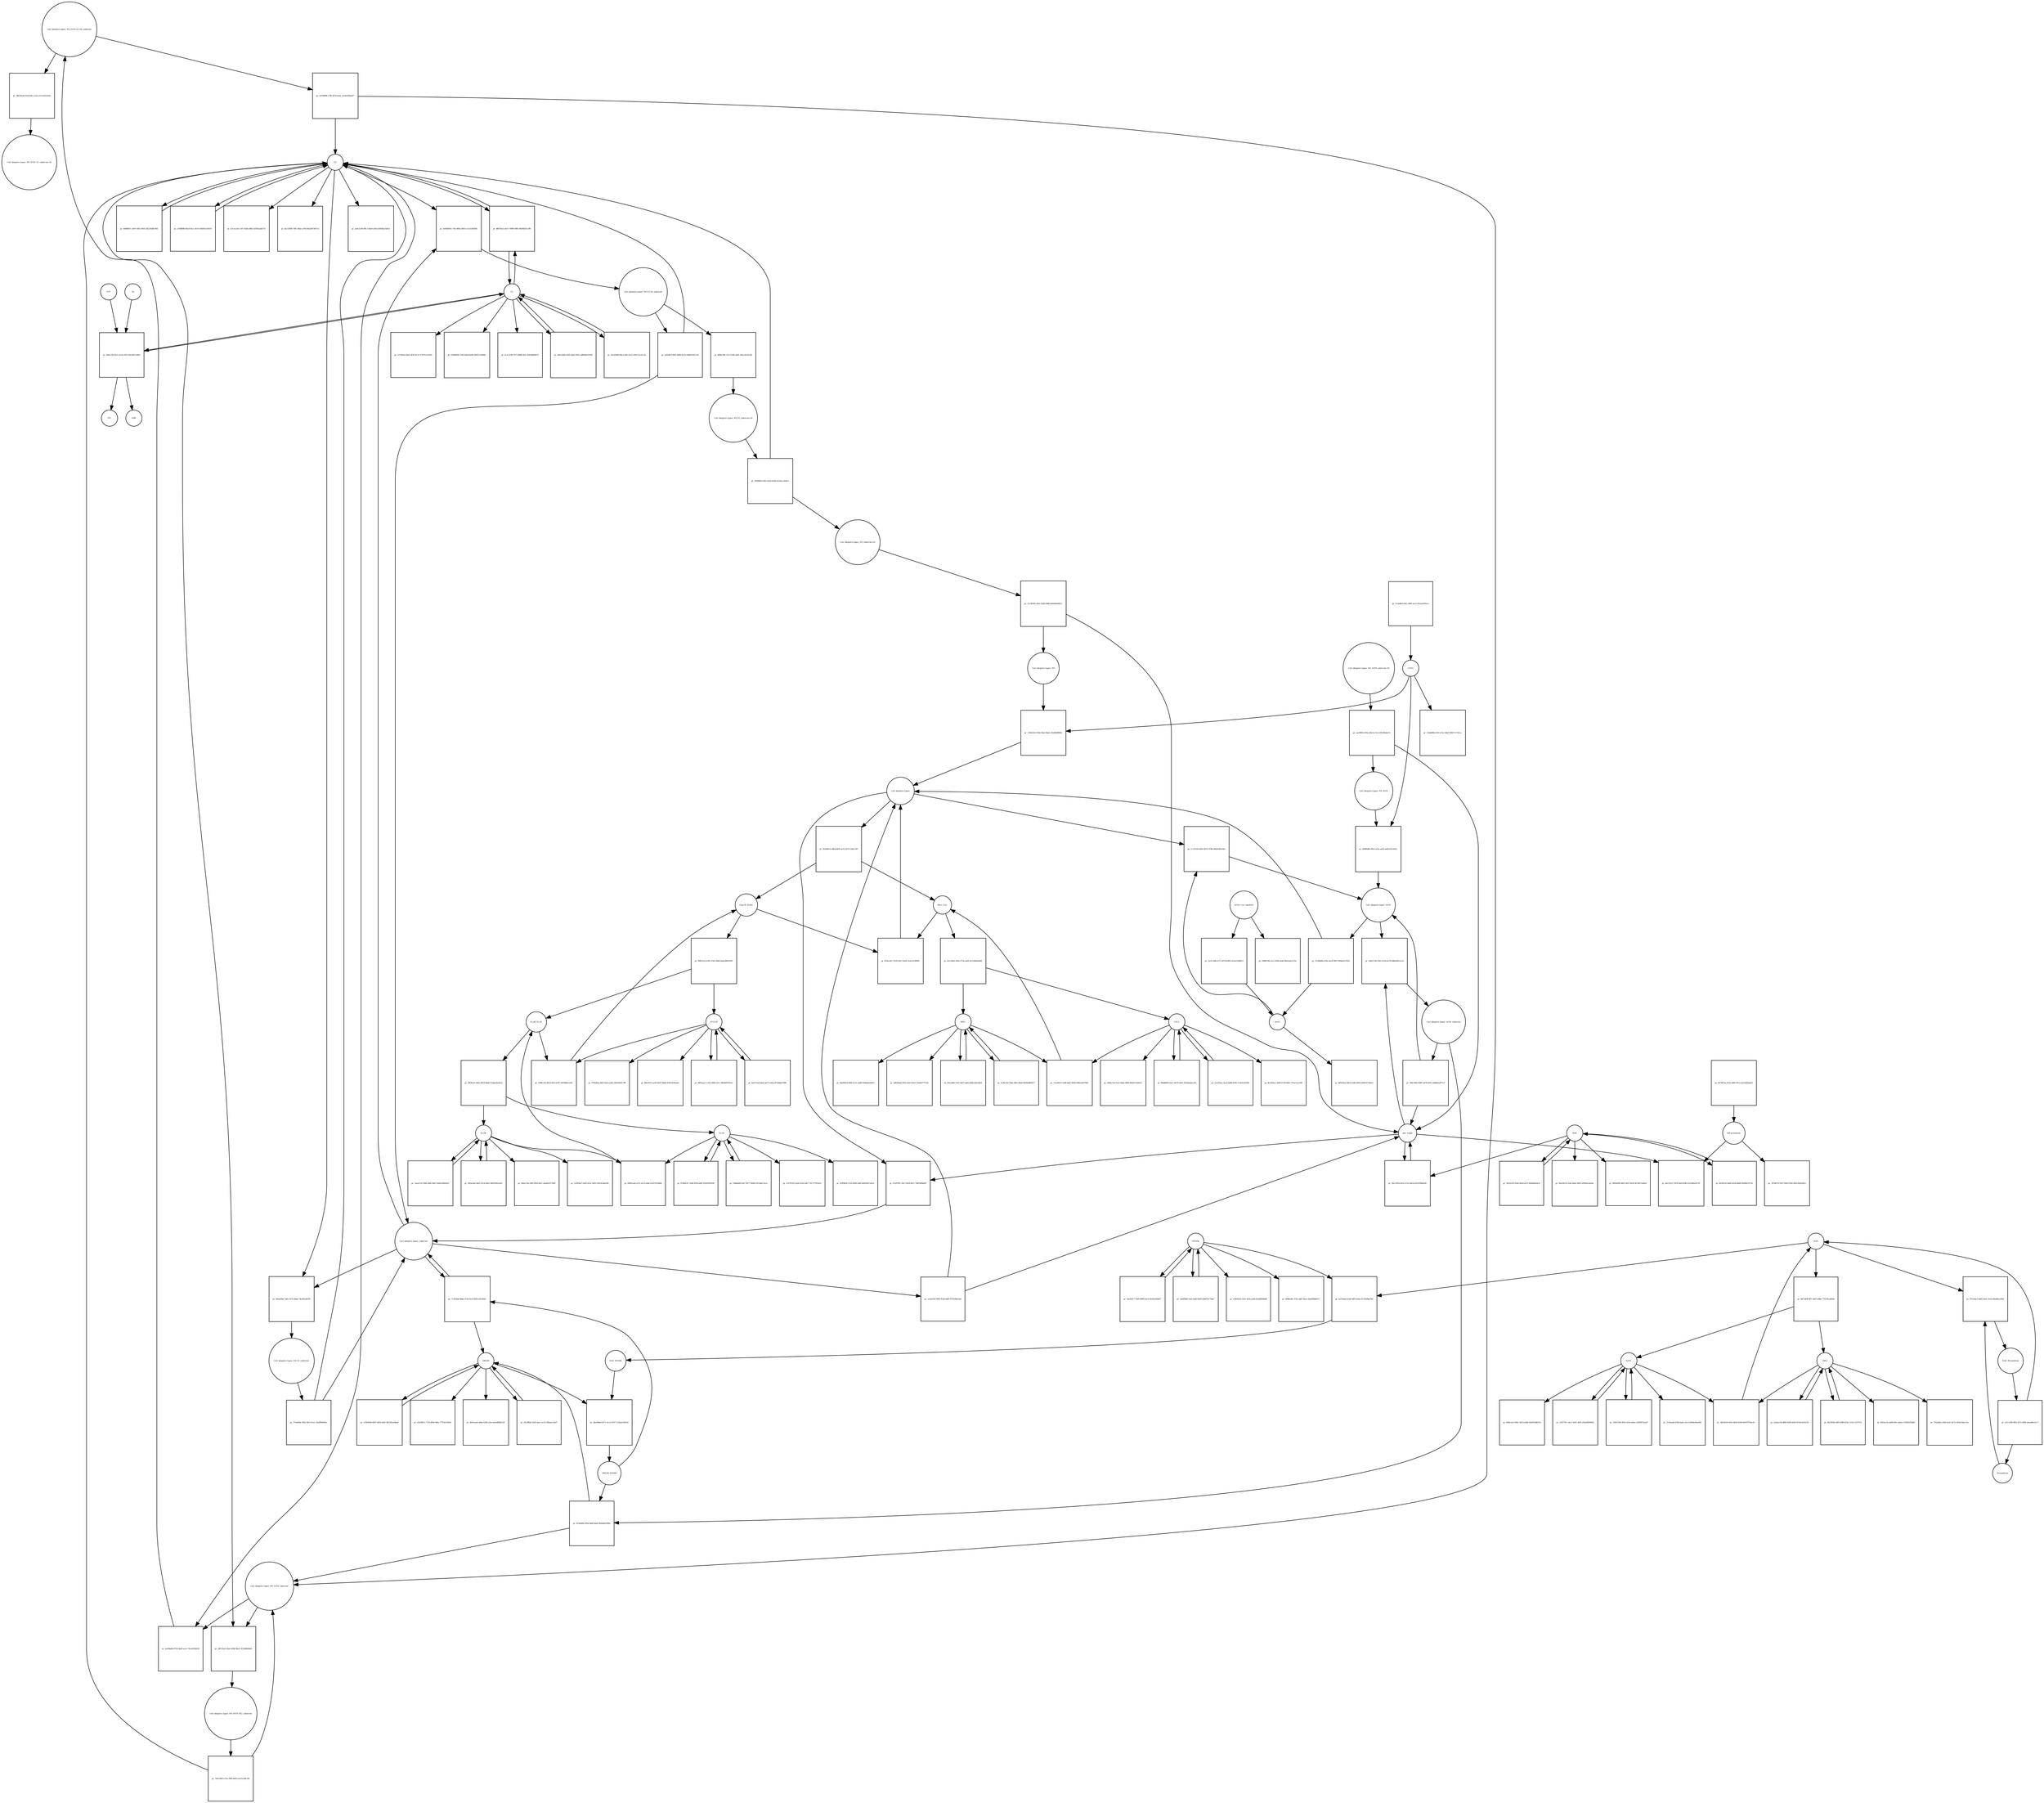 strict digraph  {
"Cul2 ubiquitin ligase_N8_Orf10_E2-Ub_substrate" [annotation="urn_miriam_ncbiprotein_BCD58762|urn_miriam_hgnc.symbol_UBE2|urn_miriam_hgnc.symbol_ZYG11B|urn_miriam_hgnc.symbol_ELOB|urn_miriam_hgnc.symbol_ELOC|urn_miriam_hgnc.symbol_RBX1|urn_miriam_hgnc.symbol_CUL2|urn_miriam_hgnc.symbol_NEDD8", bipartite=0, cls=complex, fontsize=4, label="Cul2 ubiquitin ligase_N8_Orf10_E2-Ub_substrate", shape=circle];
"pr_3897be3d-532f-4f41-a1a4-25131d32105b" [annotation="", bipartite=1, cls=process, fontsize=4, label="pr_3897be3d-532f-4f41-a1a4-25131d32105b", shape=square];
"Cul2 ubiquitin ligase_N8_Orf10_E2_substrate-Ub" [annotation="urn_miriam_ncbiprotein_BCD58762|urn_miriam_hgnc.symbol_UBE2|urn_miriam_hgnc.symbol_ZYG11B|urn_miriam_hgnc.symbol_ELOB|urn_miriam_hgnc.symbol_ELOC|urn_miriam_hgnc.symbol_RBX1|urn_miriam_hgnc.symbol_CUL2|urn_miriam_hgnc.symbol_NEDD8", bipartite=0, cls=complex, fontsize=4, label="Cul2 ubiquitin ligase_N8_Orf10_E2_substrate-Ub", shape=circle];
"Cul2 ubiquitin ligase_N8_E2-Ub_substrate" [annotation="urn_miriam_hgnc.symbol_ZYG11B|urn_miriam_hgnc.symbol_RBX1|urn_miriam_hgnc.symbol_ELOB|urn_miriam_hgnc.symbol_ELOC|urn_miriam_hgnc.symbol_CUL2|urn_miriam_hgnc.symbol_NEDD8|urn_miriam_hgnc.symbol_UBE2", bipartite=0, cls=complex, fontsize=4, label="Cul2 ubiquitin ligase_N8_E2-Ub_substrate", shape=circle];
"pr_dbf6e196-c257-424b-ab91-d5ecefe5ac84" [annotation="", bipartite=1, cls=process, fontsize=4, label="pr_dbf6e196-c257-424b-ab91-d5ecefe5ac84", shape=square];
"Cul2 ubiquitin ligase_N8_E2_substrate-Ub" [annotation="urn_miriam_hgnc.symbol_ZYG11B|urn_miriam_hgnc.symbol_UBE2|urn_miriam_hgnc.symbol_ELOB|urn_miriam_hgnc.symbol_ELOC|urn_miriam_hgnc.symbol_RBX1|urn_miriam_hgnc.symbol_CUL2|urn_miriam_hgnc.symbol_NEDD8", bipartite=0, cls=complex, fontsize=4, label="Cul2 ubiquitin ligase_N8_E2_substrate-Ub", shape=circle];
E2 [annotation="urn_miriam_hgnc.symbol_UBE2", bipartite=0, cls=macromolecule, fontsize=4, label=E2, shape=circle];
"pr_d867be1a-de17-4499-94f6-04e082f3c39b" [annotation="", bipartite=1, cls=process, fontsize=4, label="pr_d867be1a-de17-4499-94f6-04e082f3c39b", shape=square];
E1 [annotation="urn_miriam_hgnc.symbol_UBA", bipartite=0, cls=macromolecule, fontsize=4, label=E1, shape=circle];
"pr_fa8a17fb-d5e1-4ce6-9355-f0a30d7a2de0" [annotation="", bipartite=1, cls=process, fontsize=4, label="pr_fa8a17fb-d5e1-4ce6-9355-f0a30d7a2de0", shape=square];
Ub [annotation="", bipartite=0, cls="simple chemical", fontsize=4, label=Ub, shape=circle];
ATP [annotation="", bipartite=0, cls="simple chemical", fontsize=4, label=ATP, shape=circle];
AMP [annotation="", bipartite=0, cls="simple chemical", fontsize=4, label=AMP, shape=circle];
PPi [annotation="", bipartite=0, cls="simple chemical", fontsize=4, label=PPi, shape=circle];
"Cul2 ubiquitin ligase_substrate" [annotation="urn_miriam_hgnc.symbol_ZYg11B|urn_miriam_hgnc.symbol_ELOB|urn_miriam_hgnc.symbol_ELOC|urn_miriam_hgnc.symbol_RBX1|urn_miriam_hgnc.symbol_CUL2|urn_miriam_hgnc.symbol_NEDD8", bipartite=0, cls=complex, fontsize=4, label="Cul2 ubiquitin ligase_substrate", shape=circle];
"pr_6c84d954-c76a-489a-8455-ca7a53fefb81" [annotation="", bipartite=1, cls=process, fontsize=4, label="pr_6c84d954-c76a-489a-8455-ca7a53fefb81", shape=square];
"Cul2 ubiquitin ligase_N8_Orf10_substrate" [annotation="urn_miriam_ncbiprotein_BCD58762|urn_miriam_hgnc.symbol_ZYG11B|urn_miriam_hgnc.symbol_ELOB|urn_miriam_hgnc.symbol_ELOC|urn_miriam_hgnc.symbol_RBX1|urn_miriam_hgnc.symbol_CUL2|urn_miriam_hgnc.symbol_NEDD8", bipartite=0, cls=complex, fontsize=4, label="Cul2 ubiquitin ligase_N8_Orf10_substrate", shape=circle];
"pr_dcd9baf4-8734-4de9-ace1-79ca933fd1f4" [annotation="", bipartite=1, cls=process, fontsize=4, label="pr_dcd9baf4-8734-4de9-ace1-79ca933fd1f4", shape=square];
ZYG11B [annotation="urn_miriam_hgnc_HGNC%3A25820", bipartite=0, cls=macromolecule, fontsize=4, label=ZYG11B, shape=circle];
"pr_d903aee1-c16e-494d-a51c-99a8b07f47e2" [annotation="", bipartite=1, cls=process, fontsize=4, label="pr_d903aee1-c16e-494d-a51c-99a8b07f47e2", shape=square];
UBE2M [annotation="urn_miriam_hgnc_HGNC%3A12491", bipartite=0, cls=macromolecule, fontsize=4, label=UBE2M, shape=circle];
"pr_24128baf-26a9-4ae1-b114-5fbaee12fef7" [annotation="", bipartite=1, cls=process, fontsize=4, label="pr_24128baf-26a9-4ae1-b114-5fbaee12fef7", shape=square];
UBA3 [annotation="urn_miriam_hgnc_HGNC%3A12470", bipartite=0, cls=macromolecule, fontsize=4, label=UBA3, shape=circle];
"pr_a3a8a138-d868-45f6-b036-0516e1b19c36" [annotation="", bipartite=1, cls=process, fontsize=4, label="pr_a3a8a138-d868-45f6-b036-0516e1b19c36", shape=square];
RBX1 [annotation="urn_miriam_hgnc_HGNC%3A9928", bipartite=0, cls=macromolecule, fontsize=4, label=RBX1, shape=circle];
"pr_f5fa2d66-7e41-4b37-a9be-8d8ecb0cdd5d" [annotation="", bipartite=1, cls=process, fontsize=4, label="pr_f5fa2d66-7e41-4b37-a9be-8d8ecb0cdd5d", shape=square];
"Orf10 (+)ss sgmRNA" [annotation=urn_miriam_ncbiprotein_BCD58762, bipartite=0, cls="nucleic acid feature", fontsize=4, label="Orf10 (+)ss sgmRNA", shape=circle];
"pr_3a1e7ad8-e27c-497b-b208-c6c4a12d4813" [annotation="", bipartite=1, cls=process, fontsize=4, label="pr_3a1e7ad8-e27c-497b-b208-c6c4a12d4813", shape=square];
Orf10 [annotation=urn_miriam_ncbiprotein_BCD58762, bipartite=0, cls=macromolecule, fontsize=4, label=Orf10, shape=circle];
NEDD8 [annotation="urn_miriam_hgnc_HGNC%3A7732", bipartite=0, cls=macromolecule, fontsize=4, label=NEDD8, shape=circle];
"pr_3dcf0917-7b49-4990-b3cd-5fe66a568857" [annotation="", bipartite=1, cls=process, fontsize=4, label="pr_3dcf0917-7b49-4990-b3cd-5fe66a568857", shape=square];
NAE1 [annotation="urn_miriam_hgnc_HGNC%3A621", bipartite=0, cls=macromolecule, fontsize=4, label=NAE1, shape=circle];
"pr_c9257911-9a11-4431-8a9f-e92a6856982f" [annotation="", bipartite=1, cls=process, fontsize=4, label="pr_c9257911-9a11-4431-8a9f-e92a6856982f", shape=square];
ELOC [annotation="urn_miriam_hgnc_HGNC%3A11617", bipartite=0, cls=macromolecule, fontsize=4, label=ELOC, shape=circle];
"pr_97b6dc91-1b48-4f38-ad8f-21b9199303ff" [annotation="", bipartite=1, cls=process, fontsize=4, label="pr_97b6dc91-1b48-4f38-ad8f-21b9199303ff", shape=square];
ELOB [annotation="urn_miriam_hgnc_HGNC%3A11619", bipartite=0, cls=macromolecule, fontsize=4, label=ELOB, shape=circle];
"pr_3aae57ef-30de-48fe-84b7-6a0b160b9d25" [annotation="", bipartite=1, cls=process, fontsize=4, label="pr_3aae57ef-30de-48fe-84b7-6a0b160b9d25", shape=square];
"pr_69d8847c-2697-4813-961f-262316db7465" [annotation="", bipartite=1, cls=process, fontsize=4, label="pr_69d8847c-2697-4813-961f-262316db7465", shape=square];
"pr_a06cebd6-e384-4abe-9562-ad866de5959d" [annotation="", bipartite=1, cls=process, fontsize=4, label="pr_a06cebd6-e384-4abe-9562-ad866de5959d", shape=square];
DUB [annotation="urn_miriam_hgnc.symbol_DUB", bipartite=0, cls=macromolecule, fontsize=4, label=DUB, shape=circle];
"pr_6d14fc02-bb00-4e58-bb84-f9046fcf575e" [annotation="", bipartite=1, cls=process, fontsize=4, label="pr_6d14fc02-bb00-4e58-bb84-f9046fcf575e", shape=square];
CUL2 [annotation="urn_miriam_hgnc_HGNC%3A2552", bipartite=0, cls=macromolecule, fontsize=4, label=CUL2, shape=circle];
"pr_90bdd905-0a1c-4b74-9a61-942bda0eec4b" [annotation="", bipartite=1, cls=process, fontsize=4, label="pr_90bdd905-0a1c-4b74-9a61-942bda0eec4b", shape=square];
"pr_62e57aed-bda6-4a73-a62a-d7269df37986" [annotation="", bipartite=1, cls=process, fontsize=4, label="pr_62e57aed-bda6-4a73-a62a-d7269df37986", shape=square];
"pr_c2569548-6607-4d50-9e01-8b1041a9dba8" [annotation="", bipartite=1, cls=process, fontsize=4, label="pr_c2569548-6607-4d50-9e01-8b1041a9dba8", shape=square];
"pr_b9c903fe-d4f5-4984-b54c-5c6cc151f7c8" [annotation="", bipartite=1, cls=process, fontsize=4, label="pr_b9c903fe-d4f5-4984-b54c-5c6cc151f7c8", shape=square];
"pr_5c8bc5ef-5b4e-4f6a-96a8-f063b48b9477" [annotation="", bipartite=1, cls=process, fontsize=4, label="pr_5c8bc5ef-5b4e-4f6a-96a8-f063b48b9477", shape=square];
"pr_cdf499b8-c4ef-4ad6-9a96-a9467b1758a7" [annotation="", bipartite=1, cls=process, fontsize=4, label="pr_cdf499b8-c4ef-4ad6-9a96-a9467b1758a7", shape=square];
"pr_15647299-d935-4259-a66a-ce99297e5ed7" [annotation="", bipartite=1, cls=process, fontsize=4, label="pr_15647299-d935-4259-a66a-ce99297e5ed7", shape=square];
"pr_18bdadd0-fa87-4677-b6d8-e931bdf13414" [annotation="", bipartite=1, cls=process, fontsize=4, label="pr_18bdadd0-fa87-4677-b6d8-e931bdf13414", shape=square];
"pr_692ae6af-0de5-4154-b8e1-bbf43042e443" [annotation="", bipartite=1, cls=process, fontsize=4, label="pr_692ae6af-0de5-4154-b8e1-bbf43042e443", shape=square];
"pr_a79df686-6bc0-45cc-8c03-f4d410c43410" [annotation="", bipartite=1, cls=process, fontsize=4, label="pr_a79df686-6bc0-45cc-8c03-f4d410c43410", shape=square];
"pr_82cb5069-9bcd-44fc-b515-a9017eceec2b" [annotation="", bipartite=1, cls=process, fontsize=4, label="pr_82cb5069-9bcd-44fc-b515-a9017eceec2b", shape=square];
"pr_5d33cd19-feb4-4e0d-ad72-fbd0bbd5af2f" [annotation="", bipartite=1, cls=process, fontsize=4, label="pr_5d33cd19-feb4-4e0d-ad72-fbd0bbd5af2f", shape=square];
"pr_a5c65dec-5ecb-4d89-b786-7c022a1fef9d" [annotation="", bipartite=1, cls=process, fontsize=4, label="pr_a5c65dec-5ecb-4d89-b786-7c022a1fef9d", shape=square];
"pr_f12adbe4-6fac-49f0-aece-451aa55f5ccc" [annotation="", bipartite=1, cls=process, fontsize=4, label="pr_f12adbe4-6fac-49f0-aece-451aa55f5ccc", shape=square];
CSN5 [annotation="", bipartite=0, cls=complex, fontsize=4, label=CSN5, shape=circle];
"pr_6b7901ba-023a-4bf6-97e3-e4cf4d24abe0" [annotation="", bipartite=1, cls=process, fontsize=4, label="pr_6b7901ba-023a-4bf6-97e3-e4cf4d24abe0", shape=square];
"26S-proteasom" [annotation="urn_miriam_obo.go_GO%3A0000502", bipartite=0, cls=complex, fontsize=4, label="26S-proteasom", shape=circle];
NAE_Pevonedistat [annotation="urn_miriam_obo.chebi_CHEBI%3A145535|urn_miriam_hgnc.symbol_NAE1|urn_miriam_hgnc.symbol_UBA3", bipartite=0, cls=complex, fontsize=4, label=NAE_Pevonedistat, shape=circle];
"pr_c41c52f8-dfb5-4515-bf89-a4ea8dfc41c7" [annotation="", bipartite=1, cls=process, fontsize=4, label="pr_c41c52f8-dfb5-4515-bf89-a4ea8dfc41c7", shape=square];
Pevonedistat [annotation="urn_miriam_obo.chebi_CHEBI%3A145535", bipartite=0, cls="simple chemical", fontsize=4, label=Pevonedistat, shape=circle];
NAE [annotation="urn_miriam_hgnc.symbol_NAE1|urn_miriam_hgnc.symbol_UBA3", bipartite=0, cls=complex, fontsize=4, label=NAE, shape=circle];
"pr_8457df4f-8ff1-4d91-b8bb-779139ca868d" [annotation="", bipartite=1, cls=process, fontsize=4, label="pr_8457df4f-8ff1-4d91-b8bb-779139ca868d", shape=square];
ELOB_ELOC [annotation="urn_miriam_hgnc.symbol_ELOB|urn_miriam_hgnc.symbol_ELOC", bipartite=0, cls=complex, fontsize=4, label=ELOB_ELOC, shape=circle];
"pr_d91ffa21-4b5e-4819-9bdd-534dae8e54cb" [annotation="", bipartite=1, cls=process, fontsize=4, label="pr_d91ffa21-4b5e-4819-9bdd-534dae8e54cb", shape=square];
Zyg11B_EloBC [annotation="urn_miriam_hgnc.symbol_ZYG11B|urn_miriam_hgnc.symbol_ELOB|urn_miriam_hgnc.symbol_ELOC", bipartite=0, cls=complex, fontsize=4, label=Zyg11B_EloBC, shape=circle];
"pr_99821fcb-e581-47bc-84db-6ada280e1b95" [annotation="", bipartite=1, cls=process, fontsize=4, label="pr_99821fcb-e581-47bc-84db-6ada280e1b95", shape=square];
"Cul2 ubiquitin ligase_N8_substrate-Ub" [annotation="urn_miriam_hgnc.symbol_ZYG11B|urn_miriam_hgnc.symbol_ELOB|urn_miriam_hgnc.symbol_ELOC|urn_miriam_hgnc.symbol_RBX1|urn_miriam_hgnc.symbol_CUL2|urn_miriam_hgnc.symbol_NEDD8", bipartite=0, cls=complex, fontsize=4, label="Cul2 ubiquitin ligase_N8_substrate-Ub", shape=circle];
"pr_1c25b164-3dee-45d4-9488-604446a86f12" [annotation="", bipartite=1, cls=process, fontsize=4, label="pr_1c25b164-3dee-45d4-9488-604446a86f12", shape=square];
"Cul2 ubiquitin ligase_N8" [annotation="urn_miriam_hgnc.symbol_ZYG11B|urn_miriam_hgnc.symbol_ELOB|urn_miriam_hgnc.symbol_ELOC|urn_miriam_hgnc.symbol_RBX1|urn_miriam_hgnc.symbol_CUL2|urn_miriam_hgnc.symbol_NEDD8", bipartite=0, cls=complex, fontsize=4, label="Cul2 ubiquitin ligase_N8", shape=circle];
ubit_traget [annotation="", bipartite=0, cls=macromolecule, fontsize=4, label=ubit_traget, shape=circle];
"pr_cc8e97d3-99f4-4326-bd0f-2f7f439bceb0" [annotation="", bipartite=1, cls=process, fontsize=4, label="pr_cc8e97d3-99f4-4326-bd0f-2f7f439bceb0", shape=square];
"Cul2 ubiquitin ligase" [annotation="urn_miriam_hgnc.symbol_RBX1|urn_miriam_hgnc.symbol_CUL2|urn_miriam_hgnc.symbol_ZYG11B|urn_miriam_hgnc.symbol_ELOB|urn_miriam_hgnc.symbol_ELOC", bipartite=0, cls=complex, fontsize=4, label="Cul2 ubiquitin ligase", shape=circle];
"Cul2 ubiquitin ligase_N8_Orf10_substrate-Ub" [annotation="urn_miriam_ncbiprotein_BCD58762|urn_miriam_hgnc.symbol_ZYG11B|urn_miriam_hgnc.symbol_ELOB|urn_miriam_hgnc.symbol_ELOC|urn_miriam_hgnc.symbol_RBX1|urn_miriam_hgnc.symbol_CUL2|urn_miriam_hgnc.symbol_NEDD8", bipartite=0, cls=complex, fontsize=4, label="Cul2 ubiquitin ligase_N8_Orf10_substrate-Ub", shape=circle];
"pr_aac89f56-091a-49cd-a7e3-e59c4faba57c" [annotation="", bipartite=1, cls=process, fontsize=4, label="pr_aac89f56-091a-49cd-a7e3-e59c4faba57c", shape=square];
"Cul2 ubiquitin ligase_N8_Orf10" [annotation="urn_miriam_hgnc.symbol_ZYG11B|urn_miriam_hgnc.symbol_ELOB|urn_miriam_hgnc.symbol_ELOC|urn_miriam_hgnc.symbol_RBX1|urn_miriam_hgnc.symbol_CUL2|urn_miriam_hgnc.symbol_NEDD8|urn_miriam_ncbiprotein_BCD58762", bipartite=0, cls=complex, fontsize=4, label="Cul2 ubiquitin ligase_N8_Orf10", shape=circle];
"Cul2 ubiquitin ligase_Orf10_substrate" [annotation="urn_miriam_ncbiprotein_BCD58762|urn_miriam_hgnc.symbol_ZYg11B|urn_miriam_hgnc.symbol_ELOB|urn_miriam_hgnc.symbol_ELOC|urn_miriam_hgnc.symbol_RBX1|urn_miriam_hgnc.symbol_CUL2", bipartite=0, cls=complex, fontsize=4, label="Cul2 ubiquitin ligase_Orf10_substrate", shape=circle];
"pr_298c5862-9987-4d78-b07e-448b65a877e7" [annotation="", bipartite=1, cls=process, fontsize=4, label="pr_298c5862-9987-4d78-b07e-448b65a877e7", shape=square];
"Cul2 ubiquitin ligase_Orf10" [annotation="urn_miriam_ncbiprotein_BCD58762|urn_miriam_hgnc.symbol_ZYG11B|urn_miriam_hgnc.symbol_ELOB|urn_miriam_hgnc.symbol_ELOC|urn_miriam_hgnc.symbol_RBX1|urn_miriam_hgnc.symbol_CUL2", bipartite=0, cls=complex, fontsize=4, label="Cul2 ubiquitin ligase_Orf10", shape=circle];
"pr_56880d6f-093e-423a-ae45-bd2b319c493a" [annotation="", bipartite=1, cls=process, fontsize=4, label="pr_56880d6f-093e-423a-ae45-bd2b319c493a", shape=square];
"pr_51284d0b-a59a-4ac8-981f-5904ad1cf924" [annotation="", bipartite=1, cls=process, fontsize=4, label="pr_51284d0b-a59a-4ac8-981f-5904ad1cf924", shape=square];
"pr_13542318-3934-49a2-8ba4-3f2a86d960fe" [annotation="", bipartite=1, cls=process, fontsize=4, label="pr_13542318-3934-49a2-8ba4-3f2a86d960fe", shape=square];
"pr_452b6b7d-dd64-44f4-ae31-d337c2dac539" [annotation="", bipartite=1, cls=process, fontsize=4, label="pr_452b6b7d-dd64-44f4-ae31-d337c2dac539", shape=square];
Rbx1_Cul2 [annotation="urn_miriam_hgnc.symbol_RBX1|urn_miriam_hgnc.symbol_CUL2", bipartite=0, cls=complex, fontsize=4, label=Rbx1_Cul2, shape=circle];
"pr_f50d0bf8-e0b5-4a83-8e4d-e03a5cc928e1" [annotation="", bipartite=1, cls=process, fontsize=4, label="pr_f50d0bf8-e0b5-4a83-8e4d-e03a5cc928e1", shape=square];
"Cul2 ubiquitin ligase_N8_E2_substrate" [annotation="urn_miriam_hgnc.symbol_ZYG11B|urn_miriam_hgnc.symbol_ELOB|urn_miriam_hgnc.symbol_ELOC|urn_miriam_hgnc.symbol_RBX1|urn_miriam_hgnc.symbol_CUL2|urn_miriam_hgnc.symbol_NEDD8", bipartite=0, cls=complex, fontsize=4, label="Cul2 ubiquitin ligase_N8_E2_substrate", shape=circle];
"pr_370a848e-49b1-4fe3-9ce1-1ba8f8684f4c" [annotation="", bipartite=1, cls=process, fontsize=4, label="pr_370a848e-49b1-4fe3-9ce1-1ba8f8684f4c", shape=square];
"Cul2 ubiquitin ligase_N8_Orf10_0E2_substrate" [annotation="urn_miriam_ncbiprotein_BCD58762|urn_miriam_hgnc.symbol_ZYG11B|urn_miriam_hgnc.symbol_ELOB|urn_miriam_hgnc.symbol_ELOC|urn_miriam_hgnc.symbol_RBX1|urn_miriam_hgnc.symbol_CUL2|urn_miriam_hgnc.symbol_NEDD8|urn_miriam_hgnc.symbol_UBE2", bipartite=0, cls=complex, fontsize=4, label="Cul2 ubiquitin ligase_N8_Orf10_0E2_substrate", shape=circle];
"pr_74e518d3-e7aa-458f-be83-a1a31cbdc5fd" [annotation="", bipartite=1, cls=process, fontsize=4, label="pr_74e518d3-e7aa-458f-be83-a1a31cbdc5fd", shape=square];
"pr_e5c594ef-450e-473a-bad2-4e12b8bad4d8" [annotation="", bipartite=1, cls=process, fontsize=4, label="pr_e5c594ef-450e-473a-bad2-4e12b8bad4d8", shape=square];
"pr_3bcc3054-b91e-47e5-bd1d-dcb3f38b6ad9" [annotation="", bipartite=1, cls=process, fontsize=4, label="pr_3bcc3054-b91e-47e5-bd1d-dcb3f38b6ad9", shape=square];
"pr_ab5e8f7f-f892-4d66-bc59-5486e5401234" [annotation="", bipartite=1, cls=process, fontsize=4, label="pr_ab5e8f7f-f892-4d66-bc59-5486e5401234", shape=square];
"pr_e4799f98-1799-497d-be41-3c9a6189ea87" [annotation="", bipartite=1, cls=process, fontsize=4, label="pr_e4799f98-1799-497d-be41-3c9a6189ea87", shape=square];
"pr_ddc25557-3878-4d24-8063-b31d8fee9159" [annotation="", bipartite=1, cls=process, fontsize=4, label="pr_ddc25557-3878-4d24-8063-b31d8fee9159", shape=square];
"pr_3795df4a-b83f-4efe-aa8b-c892e0641798" [annotation="", bipartite=1, cls=process, fontsize=4, label="pr_3795df4a-b83f-4efe-aa8b-c892e0641798", shape=square];
"pr_88e31f13-aa93-4637-9046-9205343ba0a2" [annotation="", bipartite=1, cls=process, fontsize=4, label="pr_88e31f13-aa93-4637-9046-9205343ba0a2", shape=square];
"pr_a5a39d11-7156-4f6d-9d6e-777f3e51f9e4" [annotation="", bipartite=1, cls=process, fontsize=4, label="pr_a5a39d11-7156-4f6d-9d6e-777f3e51f9e4", shape=square];
"pr_4b91aa9a-a8da-428b-a5ee-ebe3df6b612b" [annotation="", bipartite=1, cls=process, fontsize=4, label="pr_4b91aa9a-a8da-428b-a5ee-ebe3df6b612b", shape=square];
"pr_b043a15a-ab8f-44fc-aba0-c19385e92dd0" [annotation="", bipartite=1, cls=process, fontsize=4, label="pr_b043a15a-ab8f-44fc-aba0-c19385e92dd0", shape=square];
"pr_7f42a8dc-d566-4c0c-8e7e-463415dac53a" [annotation="", bipartite=1, cls=process, fontsize=4, label="pr_7f42a8dc-d566-4c0c-8e7e-463415dac53a", shape=square];
"pr_ddd39d7d-df82-413c-a4d0-95484a62d2b7" [annotation="", bipartite=1, cls=process, fontsize=4, label="pr_ddd39d7d-df82-413c-a4d0-95484a62d2b7", shape=square];
"pr_64829edd-901b-4efe-83e0-70a0b3777236" [annotation="", bipartite=1, cls=process, fontsize=4, label="pr_64829edd-901b-4efe-83e0-70a0b3777236", shape=square];
"pr_59fd676b-cac3-4944-afdd-846a3ae2c35a" [annotation="", bipartite=1, cls=process, fontsize=4, label="pr_59fd676b-cac3-4944-afdd-846a3ae2c35a", shape=square];
"pr_800cfbe2-8d10-4346-b918-d3d935719622" [annotation="", bipartite=1, cls=process, fontsize=4, label="pr_800cfbe2-8d10-4346-b918-d3d935719622", shape=square];
"pr_e585051b-1b51-4cfb-ae48-f4a04f940bf8" [annotation="", bipartite=1, cls=process, fontsize=4, label="pr_e585051b-1b51-4cfb-ae48-f4a04f940bf8", shape=square];
"pr_0f60b3bc-3762-44d7-beec-6da9f90b6571" [annotation="", bipartite=1, cls=process, fontsize=4, label="pr_0f60b3bc-3762-44d7-beec-6da9f90b6571", shape=square];
"pr_7c92aa4d-420d-4a8c-b1c5-b94de09ea9f4" [annotation="", bipartite=1, cls=process, fontsize=4, label="pr_7c92aa4d-420d-4a8c-b1c5-b94de09ea9f4", shape=square];
"pr_f64bc2a5-044c-4410-a40d-02af654db554" [annotation="", bipartite=1, cls=process, fontsize=4, label="pr_f64bc2a5-044c-4410-a40d-02af654db554", shape=square];
"pr_5c670329-2ea8-41a6-a4e7-74c727919e41" [annotation="", bipartite=1, cls=process, fontsize=4, label="pr_5c670329-2ea8-41a6-a4e7-74c727919e41", shape=square];
"pr_81ff9854-121d-4008-a84f-b08305a7a814" [annotation="", bipartite=1, cls=process, fontsize=4, label="pr_81ff9854-121d-4008-a84f-b08305a7a814", shape=square];
"pr_46fac55b-2df0-4f0d-9dc1-ada8e9217846" [annotation="", bipartite=1, cls=process, fontsize=4, label="pr_46fac55b-2df0-4f0d-9dc1-ada8e9217846", shape=square];
"pr_2c063be7-abf4-4c4c-9ef9-249c0c4ab590" [annotation="", bipartite=1, cls=process, fontsize=4, label="pr_2c063be7-abf4-4c4c-9ef9-249c0c4ab590", shape=square];
"pr_b3c1aca6-1147-428a-a882-62501aabe71f" [annotation="", bipartite=1, cls=process, fontsize=4, label="pr_b3c1aca6-1147-428a-a882-62501aabe71f", shape=square];
"pr_d2c220d5-78fc-48ae-a782-b622f07447c0" [annotation="", bipartite=1, cls=process, fontsize=4, label="pr_d2c220d5-78fc-48ae-a782-b622f07447c0", shape=square];
"pr_5274f0ab-b6a5-4f5b-8cc6-574701a33505" [annotation="", bipartite=1, cls=process, fontsize=4, label="pr_5274f0ab-b6a5-4f5b-8cc6-574701a33505", shape=square];
"pr_07bb984b-7189-46bd-8ad8-5df42123966e" [annotation="", bipartite=1, cls=process, fontsize=4, label="pr_07bb984b-7189-46bd-8ad8-5df42123966e", shape=square];
"pr_9ee02b7d-1e4a-4d0a-9605-a990a0cdefda" [annotation="", bipartite=1, cls=process, fontsize=4, label="pr_9ee02b7d-1e4a-4d0a-9605-a990a0cdefda", shape=square];
"pr_960a4f68-d862-4831-bf56-9a78d7cbdfab" [annotation="", bipartite=1, cls=process, fontsize=4, label="pr_960a4f68-d862-4831-bf56-9a78d7cbdfab", shape=square];
"pr_8e1d54ec-5b09-4739-b65f-137ae7a212f8" [annotation="", bipartite=1, cls=process, fontsize=4, label="pr_8e1d54ec-5b09-4739-b65f-137ae7a212f8", shape=square];
"pr_5406c7eb-03cf-46de-9008-882b71e64425" [annotation="", bipartite=1, cls=process, fontsize=4, label="pr_5406c7eb-03cf-46de-9008-882b71e64425", shape=square];
"pr_514d409b-0161-47ec-8def-2945711761ca" [annotation="", bipartite=1, cls=process, fontsize=4, label="pr_514d409b-0161-47ec-8def-2945711761ca", shape=square];
"pr_1ff3407d-1607-49b3-918e-885c045b39a3" [annotation="", bipartite=1, cls=process, fontsize=4, label="pr_1ff3407d-1607-49b3-918e-885c045b39a3", shape=square];
NAE_NEDD8 [annotation="urn_miriam_hgnc.symbol_NEDD8|urn_miriam_hgnc.symbol_NAE1|urn_miriam_hgnc.symbol_UBA3", bipartite=0, cls=complex, fontsize=4, label=NAE_NEDD8, shape=circle];
"pr_ddc09de6-8371-4c12-8767-11d2ee1d8145" [annotation="", bipartite=1, cls=process, fontsize=4, label="pr_ddc09de6-8371-4c12-8767-11d2ee1d8145", shape=square];
UBE2M_NEDD8 [annotation="urn_miriam_hgnc.symbol_UBE2M|urn_miriam_hgnc.symbol_NEDD8", bipartite=0, cls=complex, fontsize=4, label=UBE2M_NEDD8, shape=circle];
"pr_1c21fc83-6d24-4b7e-978b-0bd363f0e56e" [annotation="", bipartite=1, cls=process, fontsize=4, label="pr_1c21fc83-6d24-4b7e-978b-0bd363f0e56e", shape=square];
"pr_ecf550a8-bcdd-4df5-b5ab-45743088e396" [annotation="", bipartite=1, cls=process, fontsize=4, label="pr_ecf550a8-bcdd-4df5-b5ab-45743088e396", shape=square];
"pr_0721b4c3-0d05-4541-9e3a-68abffa22f64" [annotation="", bipartite=1, cls=process, fontsize=4, label="pr_0721b4c3-0d05-4541-9e3a-68abffa22f64", shape=square];
"pr_3d23fe04-441d-4b36-b598-68347976e14c" [annotation="", bipartite=1, cls=process, fontsize=4, label="pr_3d23fe04-441d-4b36-b598-68347976e14c", shape=square];
"pr_1968c2e9-8633-4fe3-b297-907868fced35" [annotation="", bipartite=1, cls=process, fontsize=4, label="pr_1968c2e9-8633-4fe3-b297-907868fced35", shape=square];
"pr_b0981aeb-e251-4ccd-abbf-4c4f7f2c8bd0" [annotation="", bipartite=1, cls=process, fontsize=4, label="pr_b0981aeb-e251-4ccd-abbf-4c4f7f2c8bd0", shape=square];
"pr_819ac4a7-5529-42a7-82d4-3cab7fe38906" [annotation="", bipartite=1, cls=process, fontsize=4, label="pr_819ac4a7-5529-42a7-82d4-3cab7fe38906", shape=square];
"pr_67e978f1-14e7-4924-9fc1-79d03bfbd0f1" [annotation="", bipartite=1, cls=process, fontsize=4, label="pr_67e978f1-14e7-4924-9fc1-79d03bfbd0f1", shape=square];
"pr_7c3818af-86ba-4726-81c8-6851c6219641" [annotation="", bipartite=1, cls=process, fontsize=4, label="pr_7c3818af-86ba-4726-81c8-6851c6219641", shape=square];
"pr_24d5115b-1843-47a8-aa78-0d8eb481a1c6" [annotation="", bipartite=1, cls=process, fontsize=4, label="pr_24d5115b-1843-47a8-aa78-0d8eb481a1c6", shape=square];
"pr_9154b99b-3f9d-4d80-bba9-9b9d64f599f4" [annotation="", bipartite=1, cls=process, fontsize=4, label="pr_9154b99b-3f9d-4d80-bba9-9b9d64f599f4", shape=square];
"pr_403d30be-246c-457a-8b6a-74e2f02dfc60" [annotation="", bipartite=1, cls=process, fontsize=4, label="pr_403d30be-246c-457a-8b6a-74e2f02dfc60", shape=square];
"pr_2f8723a5-d3e6-4598-9bc4-1f2299fb9b45" [annotation="", bipartite=1, cls=process, fontsize=4, label="pr_2f8723a5-d3e6-4598-9bc4-1f2299fb9b45", shape=square];
"pr_71a295c9-12d8-4ab7-8200-69b2e4f27965" [annotation="", bipartite=1, cls=process, fontsize=4, label="pr_71a295c9-12d8-4ab7-8200-69b2e4f27965", shape=square];
"pr_ac3c1e58-7673-488d-9efc-85f5d68f4873" [annotation="", bipartite=1, cls=process, fontsize=4, label="pr_ac3c1e58-7673-488d-9efc-85f5d68f4873", shape=square];
"pr_ae8c5c80-89c1-4ae0-a50a-b5836ae3a9ce" [annotation="", bipartite=1, cls=process, fontsize=4, label="pr_ae8c5c80-89c1-4ae0-a50a-b5836ae3a9ce", shape=square];
"Cul2 ubiquitin ligase_N8_Orf10_E2-Ub_substrate" -> "pr_3897be3d-532f-4f41-a1a4-25131d32105b"  [annotation="", interaction_type=consumption];
"Cul2 ubiquitin ligase_N8_Orf10_E2-Ub_substrate" -> "pr_e4799f98-1799-497d-be41-3c9a6189ea87"  [annotation="", interaction_type=consumption];
"pr_3897be3d-532f-4f41-a1a4-25131d32105b" -> "Cul2 ubiquitin ligase_N8_Orf10_E2_substrate-Ub"  [annotation="", interaction_type=production];
"Cul2 ubiquitin ligase_N8_E2-Ub_substrate" -> "pr_dbf6e196-c257-424b-ab91-d5ecefe5ac84"  [annotation="", interaction_type=consumption];
"Cul2 ubiquitin ligase_N8_E2-Ub_substrate" -> "pr_ab5e8f7f-f892-4d66-bc59-5486e5401234"  [annotation="", interaction_type=consumption];
"pr_dbf6e196-c257-424b-ab91-d5ecefe5ac84" -> "Cul2 ubiquitin ligase_N8_E2_substrate-Ub"  [annotation="", interaction_type=production];
"Cul2 ubiquitin ligase_N8_E2_substrate-Ub" -> "pr_f50d0bf8-e0b5-4a83-8e4d-e03a5cc928e1"  [annotation="", interaction_type=consumption];
E2 -> "pr_d867be1a-de17-4499-94f6-04e082f3c39b"  [annotation="", interaction_type=consumption];
E2 -> "pr_6c84d954-c76a-489a-8455-ca7a53fefb81"  [annotation="", interaction_type=consumption];
E2 -> "pr_dcd9baf4-8734-4de9-ace1-79ca933fd1f4"  [annotation="", interaction_type=consumption];
E2 -> "pr_69d8847c-2697-4813-961f-262316db7465"  [annotation="", interaction_type=consumption];
E2 -> "pr_a79df686-6bc0-45cc-8c03-f4d410c43410"  [annotation="", interaction_type=consumption];
E2 -> "pr_b3c1aca6-1147-428a-a882-62501aabe71f"  [annotation="", interaction_type=consumption];
E2 -> "pr_d2c220d5-78fc-48ae-a782-b622f07447c0"  [annotation="", interaction_type=consumption];
E2 -> "pr_403d30be-246c-457a-8b6a-74e2f02dfc60"  [annotation="", interaction_type=consumption];
E2 -> "pr_2f8723a5-d3e6-4598-9bc4-1f2299fb9b45"  [annotation="", interaction_type=consumption];
E2 -> "pr_ae8c5c80-89c1-4ae0-a50a-b5836ae3a9ce"  [annotation="", interaction_type=consumption];
"pr_d867be1a-de17-4499-94f6-04e082f3c39b" -> E2  [annotation="", interaction_type=production];
"pr_d867be1a-de17-4499-94f6-04e082f3c39b" -> E1  [annotation="", interaction_type=production];
E1 -> "pr_d867be1a-de17-4499-94f6-04e082f3c39b"  [annotation="", interaction_type=consumption];
E1 -> "pr_fa8a17fb-d5e1-4ce6-9355-f0a30d7a2de0"  [annotation="", interaction_type=consumption];
E1 -> "pr_a06cebd6-e384-4abe-9562-ad866de5959d"  [annotation="", interaction_type=consumption];
E1 -> "pr_82cb5069-9bcd-44fc-b515-a9017eceec2b"  [annotation="", interaction_type=consumption];
E1 -> "pr_5274f0ab-b6a5-4f5b-8cc6-574701a33505"  [annotation="", interaction_type=consumption];
E1 -> "pr_07bb984b-7189-46bd-8ad8-5df42123966e"  [annotation="", interaction_type=consumption];
E1 -> "pr_ac3c1e58-7673-488d-9efc-85f5d68f4873"  [annotation="", interaction_type=consumption];
"pr_fa8a17fb-d5e1-4ce6-9355-f0a30d7a2de0" -> E1  [annotation="", interaction_type=production];
"pr_fa8a17fb-d5e1-4ce6-9355-f0a30d7a2de0" -> AMP  [annotation="", interaction_type=production];
"pr_fa8a17fb-d5e1-4ce6-9355-f0a30d7a2de0" -> PPi  [annotation="", interaction_type=production];
Ub -> "pr_fa8a17fb-d5e1-4ce6-9355-f0a30d7a2de0"  [annotation="", interaction_type=consumption];
ATP -> "pr_fa8a17fb-d5e1-4ce6-9355-f0a30d7a2de0"  [annotation="", interaction_type=consumption];
"Cul2 ubiquitin ligase_substrate" -> "pr_6c84d954-c76a-489a-8455-ca7a53fefb81"  [annotation="", interaction_type=consumption];
"Cul2 ubiquitin ligase_substrate" -> "pr_cc8e97d3-99f4-4326-bd0f-2f7f439bceb0"  [annotation="", interaction_type=consumption];
"Cul2 ubiquitin ligase_substrate" -> "pr_7c3818af-86ba-4726-81c8-6851c6219641"  [annotation="", interaction_type=consumption];
"Cul2 ubiquitin ligase_substrate" -> "pr_403d30be-246c-457a-8b6a-74e2f02dfc60"  [annotation="", interaction_type=consumption];
"pr_6c84d954-c76a-489a-8455-ca7a53fefb81" -> "Cul2 ubiquitin ligase_N8_E2-Ub_substrate"  [annotation="", interaction_type=production];
"Cul2 ubiquitin ligase_N8_Orf10_substrate" -> "pr_dcd9baf4-8734-4de9-ace1-79ca933fd1f4"  [annotation="", interaction_type=consumption];
"Cul2 ubiquitin ligase_N8_Orf10_substrate" -> "pr_2f8723a5-d3e6-4598-9bc4-1f2299fb9b45"  [annotation="", interaction_type=consumption];
"pr_dcd9baf4-8734-4de9-ace1-79ca933fd1f4" -> "Cul2 ubiquitin ligase_N8_Orf10_E2-Ub_substrate"  [annotation="", interaction_type=production];
ZYG11B -> "pr_d903aee1-c16e-494d-a51c-99a8b07f47e2"  [annotation="", interaction_type=consumption];
ZYG11B -> "pr_62e57aed-bda6-4a73-a62a-d7269df37986"  [annotation="", interaction_type=consumption];
ZYG11B -> "pr_3795df4a-b83f-4efe-aa8b-c892e0641798"  [annotation="", interaction_type=consumption];
ZYG11B -> "pr_88e31f13-aa93-4637-9046-9205343ba0a2"  [annotation="", interaction_type=consumption];
ZYG11B -> "pr_1968c2e9-8633-4fe3-b297-907868fced35"  [annotation="", interaction_type=consumption];
"pr_d903aee1-c16e-494d-a51c-99a8b07f47e2" -> ZYG11B  [annotation="", interaction_type=production];
UBE2M -> "pr_24128baf-26a9-4ae1-b114-5fbaee12fef7"  [annotation="", interaction_type=consumption];
UBE2M -> "pr_c2569548-6607-4d50-9e01-8b1041a9dba8"  [annotation="", interaction_type=consumption];
UBE2M -> "pr_a5a39d11-7156-4f6d-9d6e-777f3e51f9e4"  [annotation="", interaction_type=consumption];
UBE2M -> "pr_4b91aa9a-a8da-428b-a5ee-ebe3df6b612b"  [annotation="", interaction_type=consumption];
UBE2M -> "pr_ddc09de6-8371-4c12-8767-11d2ee1d8145"  [annotation="", interaction_type=consumption];
"pr_24128baf-26a9-4ae1-b114-5fbaee12fef7" -> UBE2M  [annotation="", interaction_type=production];
UBA3 -> "pr_a3a8a138-d868-45f6-b036-0516e1b19c36"  [annotation="", interaction_type=consumption];
UBA3 -> "pr_b9c903fe-d4f5-4984-b54c-5c6cc151f7c8"  [annotation="", interaction_type=consumption];
UBA3 -> "pr_b043a15a-ab8f-44fc-aba0-c19385e92dd0"  [annotation="", interaction_type=consumption];
UBA3 -> "pr_7f42a8dc-d566-4c0c-8e7e-463415dac53a"  [annotation="", interaction_type=consumption];
UBA3 -> "pr_3d23fe04-441d-4b36-b598-68347976e14c"  [annotation="", interaction_type=consumption];
"pr_a3a8a138-d868-45f6-b036-0516e1b19c36" -> UBA3  [annotation="", interaction_type=production];
RBX1 -> "pr_f5fa2d66-7e41-4b37-a9be-8d8ecb0cdd5d"  [annotation="", interaction_type=consumption];
RBX1 -> "pr_5c8bc5ef-5b4e-4f6a-96a8-f063b48b9477"  [annotation="", interaction_type=consumption];
RBX1 -> "pr_ddd39d7d-df82-413c-a4d0-95484a62d2b7"  [annotation="", interaction_type=consumption];
RBX1 -> "pr_64829edd-901b-4efe-83e0-70a0b3777236"  [annotation="", interaction_type=consumption];
RBX1 -> "pr_71a295c9-12d8-4ab7-8200-69b2e4f27965"  [annotation="", interaction_type=consumption];
"pr_f5fa2d66-7e41-4b37-a9be-8d8ecb0cdd5d" -> RBX1  [annotation="", interaction_type=production];
"Orf10 (+)ss sgmRNA" -> "pr_3a1e7ad8-e27c-497b-b208-c6c4a12d4813"  [annotation="", interaction_type=consumption];
"Orf10 (+)ss sgmRNA" -> "pr_59fd676b-cac3-4944-afdd-846a3ae2c35a"  [annotation="", interaction_type=consumption];
"pr_3a1e7ad8-e27c-497b-b208-c6c4a12d4813" -> Orf10  [annotation="", interaction_type=production];
Orf10 -> "pr_800cfbe2-8d10-4346-b918-d3d935719622"  [annotation="", interaction_type=consumption];
Orf10 -> "pr_1c21fc83-6d24-4b7e-978b-0bd363f0e56e"  [annotation="", interaction_type=consumption];
NEDD8 -> "pr_3dcf0917-7b49-4990-b3cd-5fe66a568857"  [annotation="", interaction_type=consumption];
NEDD8 -> "pr_cdf499b8-c4ef-4ad6-9a96-a9467b1758a7"  [annotation="", interaction_type=consumption];
NEDD8 -> "pr_e585051b-1b51-4cfb-ae48-f4a04f940bf8"  [annotation="", interaction_type=consumption];
NEDD8 -> "pr_0f60b3bc-3762-44d7-beec-6da9f90b6571"  [annotation="", interaction_type=consumption];
NEDD8 -> "pr_ecf550a8-bcdd-4df5-b5ab-45743088e396"  [annotation="", interaction_type=consumption];
"pr_3dcf0917-7b49-4990-b3cd-5fe66a568857" -> NEDD8  [annotation="", interaction_type=production];
NAE1 -> "pr_c9257911-9a11-4431-8a9f-e92a6856982f"  [annotation="", interaction_type=consumption];
NAE1 -> "pr_15647299-d935-4259-a66a-ce99297e5ed7"  [annotation="", interaction_type=consumption];
NAE1 -> "pr_7c92aa4d-420d-4a8c-b1c5-b94de09ea9f4"  [annotation="", interaction_type=consumption];
NAE1 -> "pr_f64bc2a5-044c-4410-a40d-02af654db554"  [annotation="", interaction_type=consumption];
NAE1 -> "pr_3d23fe04-441d-4b36-b598-68347976e14c"  [annotation="", interaction_type=consumption];
"pr_c9257911-9a11-4431-8a9f-e92a6856982f" -> NAE1  [annotation="", interaction_type=production];
ELOC -> "pr_97b6dc91-1b48-4f38-ad8f-21b9199303ff"  [annotation="", interaction_type=consumption];
ELOC -> "pr_18bdadd0-fa87-4677-b6d8-e931bdf13414"  [annotation="", interaction_type=consumption];
ELOC -> "pr_5c670329-2ea8-41a6-a4e7-74c727919e41"  [annotation="", interaction_type=consumption];
ELOC -> "pr_81ff9854-121d-4008-a84f-b08305a7a814"  [annotation="", interaction_type=consumption];
ELOC -> "pr_b0981aeb-e251-4ccd-abbf-4c4f7f2c8bd0"  [annotation="", interaction_type=consumption];
"pr_97b6dc91-1b48-4f38-ad8f-21b9199303ff" -> ELOC  [annotation="", interaction_type=production];
ELOB -> "pr_3aae57ef-30de-48fe-84b7-6a0b160b9d25"  [annotation="", interaction_type=consumption];
ELOB -> "pr_692ae6af-0de5-4154-b8e1-bbf43042e443"  [annotation="", interaction_type=consumption];
ELOB -> "pr_46fac55b-2df0-4f0d-9dc1-ada8e9217846"  [annotation="", interaction_type=consumption];
ELOB -> "pr_2c063be7-abf4-4c4c-9ef9-249c0c4ab590"  [annotation="", interaction_type=consumption];
ELOB -> "pr_b0981aeb-e251-4ccd-abbf-4c4f7f2c8bd0"  [annotation="", interaction_type=consumption];
"pr_3aae57ef-30de-48fe-84b7-6a0b160b9d25" -> ELOB  [annotation="", interaction_type=production];
"pr_69d8847c-2697-4813-961f-262316db7465" -> E2  [annotation="", interaction_type=production];
"pr_a06cebd6-e384-4abe-9562-ad866de5959d" -> E1  [annotation="", interaction_type=production];
DUB -> "pr_6d14fc02-bb00-4e58-bb84-f9046fcf575e"  [annotation="", interaction_type=consumption];
DUB -> "pr_5d33cd19-feb4-4e0d-ad72-fbd0bbd5af2f"  [annotation="", interaction_type=consumption];
DUB -> "pr_3bcc3054-b91e-47e5-bd1d-dcb3f38b6ad9"  [annotation="", interaction_type=catalysis];
DUB -> "pr_9ee02b7d-1e4a-4d0a-9605-a990a0cdefda"  [annotation="", interaction_type=consumption];
DUB -> "pr_960a4f68-d862-4831-bf56-9a78d7cbdfab"  [annotation="", interaction_type=consumption];
"pr_6d14fc02-bb00-4e58-bb84-f9046fcf575e" -> DUB  [annotation="", interaction_type=production];
CUL2 -> "pr_90bdd905-0a1c-4b74-9a61-942bda0eec4b"  [annotation="", interaction_type=consumption];
CUL2 -> "pr_a5c65dec-5ecb-4d89-b786-7c022a1fef9d"  [annotation="", interaction_type=consumption];
CUL2 -> "pr_8e1d54ec-5b09-4739-b65f-137ae7a212f8"  [annotation="", interaction_type=consumption];
CUL2 -> "pr_5406c7eb-03cf-46de-9008-882b71e64425"  [annotation="", interaction_type=consumption];
CUL2 -> "pr_71a295c9-12d8-4ab7-8200-69b2e4f27965"  [annotation="", interaction_type=consumption];
"pr_90bdd905-0a1c-4b74-9a61-942bda0eec4b" -> CUL2  [annotation="", interaction_type=production];
"pr_62e57aed-bda6-4a73-a62a-d7269df37986" -> ZYG11B  [annotation="", interaction_type=production];
"pr_c2569548-6607-4d50-9e01-8b1041a9dba8" -> UBE2M  [annotation="", interaction_type=production];
"pr_b9c903fe-d4f5-4984-b54c-5c6cc151f7c8" -> UBA3  [annotation="", interaction_type=production];
"pr_5c8bc5ef-5b4e-4f6a-96a8-f063b48b9477" -> RBX1  [annotation="", interaction_type=production];
"pr_cdf499b8-c4ef-4ad6-9a96-a9467b1758a7" -> NEDD8  [annotation="", interaction_type=production];
"pr_15647299-d935-4259-a66a-ce99297e5ed7" -> NAE1  [annotation="", interaction_type=production];
"pr_18bdadd0-fa87-4677-b6d8-e931bdf13414" -> ELOC  [annotation="", interaction_type=production];
"pr_692ae6af-0de5-4154-b8e1-bbf43042e443" -> ELOB  [annotation="", interaction_type=production];
"pr_a79df686-6bc0-45cc-8c03-f4d410c43410" -> E2  [annotation="", interaction_type=production];
"pr_82cb5069-9bcd-44fc-b515-a9017eceec2b" -> E1  [annotation="", interaction_type=production];
"pr_5d33cd19-feb4-4e0d-ad72-fbd0bbd5af2f" -> DUB  [annotation="", interaction_type=production];
"pr_a5c65dec-5ecb-4d89-b786-7c022a1fef9d" -> CUL2  [annotation="", interaction_type=production];
"pr_f12adbe4-6fac-49f0-aece-451aa55f5ccc" -> CSN5  [annotation="", interaction_type=production];
CSN5 -> "pr_56880d6f-093e-423a-ae45-bd2b319c493a"  [annotation="", interaction_type=catalysis];
CSN5 -> "pr_13542318-3934-49a2-8ba4-3f2a86d960fe"  [annotation="", interaction_type=catalysis];
CSN5 -> "pr_514d409b-0161-47ec-8def-2945711761ca"  [annotation="", interaction_type=consumption];
"pr_6b7901ba-023a-4bf6-97e3-e4cf4d24abe0" -> "26S-proteasom"  [annotation="", interaction_type=production];
"26S-proteasom" -> "pr_ddc25557-3878-4d24-8063-b31d8fee9159"  [annotation="", interaction_type=catalysis];
"26S-proteasom" -> "pr_1ff3407d-1607-49b3-918e-885c045b39a3"  [annotation="", interaction_type=consumption];
NAE_Pevonedistat -> "pr_c41c52f8-dfb5-4515-bf89-a4ea8dfc41c7"  [annotation="", interaction_type=consumption];
"pr_c41c52f8-dfb5-4515-bf89-a4ea8dfc41c7" -> Pevonedistat  [annotation="", interaction_type=production];
"pr_c41c52f8-dfb5-4515-bf89-a4ea8dfc41c7" -> NAE  [annotation="", interaction_type=production];
Pevonedistat -> "pr_0721b4c3-0d05-4541-9e3a-68abffa22f64"  [annotation="", interaction_type=consumption];
NAE -> "pr_8457df4f-8ff1-4d91-b8bb-779139ca868d"  [annotation="", interaction_type=consumption];
NAE -> "pr_ecf550a8-bcdd-4df5-b5ab-45743088e396"  [annotation="", interaction_type=consumption];
NAE -> "pr_0721b4c3-0d05-4541-9e3a-68abffa22f64"  [annotation="", interaction_type=consumption];
"pr_8457df4f-8ff1-4d91-b8bb-779139ca868d" -> NAE1  [annotation="", interaction_type=production];
"pr_8457df4f-8ff1-4d91-b8bb-779139ca868d" -> UBA3  [annotation="", interaction_type=production];
ELOB_ELOC -> "pr_d91ffa21-4b5e-4819-9bdd-534dae8e54cb"  [annotation="", interaction_type=consumption];
ELOB_ELOC -> "pr_1968c2e9-8633-4fe3-b297-907868fced35"  [annotation="", interaction_type=consumption];
"pr_d91ffa21-4b5e-4819-9bdd-534dae8e54cb" -> ELOB  [annotation="", interaction_type=production];
"pr_d91ffa21-4b5e-4819-9bdd-534dae8e54cb" -> ELOC  [annotation="", interaction_type=production];
Zyg11B_EloBC -> "pr_99821fcb-e581-47bc-84db-6ada280e1b95"  [annotation="", interaction_type=consumption];
Zyg11B_EloBC -> "pr_819ac4a7-5529-42a7-82d4-3cab7fe38906"  [annotation="", interaction_type=consumption];
"pr_99821fcb-e581-47bc-84db-6ada280e1b95" -> ELOB_ELOC  [annotation="", interaction_type=production];
"pr_99821fcb-e581-47bc-84db-6ada280e1b95" -> ZYG11B  [annotation="", interaction_type=production];
"Cul2 ubiquitin ligase_N8_substrate-Ub" -> "pr_1c25b164-3dee-45d4-9488-604446a86f12"  [annotation="", interaction_type=consumption];
"pr_1c25b164-3dee-45d4-9488-604446a86f12" -> "Cul2 ubiquitin ligase_N8"  [annotation="", interaction_type=production];
"pr_1c25b164-3dee-45d4-9488-604446a86f12" -> ubit_traget  [annotation="", interaction_type=production];
"Cul2 ubiquitin ligase_N8" -> "pr_13542318-3934-49a2-8ba4-3f2a86d960fe"  [annotation="", interaction_type=consumption];
ubit_traget -> "pr_3bcc3054-b91e-47e5-bd1d-dcb3f38b6ad9"  [annotation="", interaction_type=consumption];
ubit_traget -> "pr_ddc25557-3878-4d24-8063-b31d8fee9159"  [annotation="", interaction_type=consumption];
ubit_traget -> "pr_67e978f1-14e7-4924-9fc1-79d03bfbd0f1"  [annotation="", interaction_type=consumption];
ubit_traget -> "pr_24d5115b-1843-47a8-aa78-0d8eb481a1c6"  [annotation="", interaction_type=consumption];
"pr_cc8e97d3-99f4-4326-bd0f-2f7f439bceb0" -> "Cul2 ubiquitin ligase"  [annotation="", interaction_type=production];
"pr_cc8e97d3-99f4-4326-bd0f-2f7f439bceb0" -> ubit_traget  [annotation="", interaction_type=production];
"Cul2 ubiquitin ligase" -> "pr_452b6b7d-dd64-44f4-ae31-d337c2dac539"  [annotation="", interaction_type=consumption];
"Cul2 ubiquitin ligase" -> "pr_1c21fc83-6d24-4b7e-978b-0bd363f0e56e"  [annotation="", interaction_type=consumption];
"Cul2 ubiquitin ligase" -> "pr_67e978f1-14e7-4924-9fc1-79d03bfbd0f1"  [annotation="", interaction_type=consumption];
"Cul2 ubiquitin ligase_N8_Orf10_substrate-Ub" -> "pr_aac89f56-091a-49cd-a7e3-e59c4faba57c"  [annotation="", interaction_type=consumption];
"pr_aac89f56-091a-49cd-a7e3-e59c4faba57c" -> "Cul2 ubiquitin ligase_N8_Orf10"  [annotation="", interaction_type=production];
"pr_aac89f56-091a-49cd-a7e3-e59c4faba57c" -> ubit_traget  [annotation="", interaction_type=production];
"Cul2 ubiquitin ligase_N8_Orf10" -> "pr_56880d6f-093e-423a-ae45-bd2b319c493a"  [annotation="", interaction_type=consumption];
"Cul2 ubiquitin ligase_Orf10_substrate" -> "pr_298c5862-9987-4d78-b07e-448b65a877e7"  [annotation="", interaction_type=consumption];
"Cul2 ubiquitin ligase_Orf10_substrate" -> "pr_9154b99b-3f9d-4d80-bba9-9b9d64f599f4"  [annotation="", interaction_type=consumption];
"pr_298c5862-9987-4d78-b07e-448b65a877e7" -> "Cul2 ubiquitin ligase_Orf10"  [annotation="", interaction_type=production];
"pr_298c5862-9987-4d78-b07e-448b65a877e7" -> ubit_traget  [annotation="", interaction_type=production];
"Cul2 ubiquitin ligase_Orf10" -> "pr_51284d0b-a59a-4ac8-981f-5904ad1cf924"  [annotation="", interaction_type=consumption];
"Cul2 ubiquitin ligase_Orf10" -> "pr_24d5115b-1843-47a8-aa78-0d8eb481a1c6"  [annotation="", interaction_type=consumption];
"pr_56880d6f-093e-423a-ae45-bd2b319c493a" -> "Cul2 ubiquitin ligase_Orf10"  [annotation="", interaction_type=production];
"pr_51284d0b-a59a-4ac8-981f-5904ad1cf924" -> Orf10  [annotation="", interaction_type=production];
"pr_51284d0b-a59a-4ac8-981f-5904ad1cf924" -> "Cul2 ubiquitin ligase"  [annotation="", interaction_type=production];
"pr_13542318-3934-49a2-8ba4-3f2a86d960fe" -> "Cul2 ubiquitin ligase"  [annotation="", interaction_type=production];
"pr_452b6b7d-dd64-44f4-ae31-d337c2dac539" -> Rbx1_Cul2  [annotation="", interaction_type=production];
"pr_452b6b7d-dd64-44f4-ae31-d337c2dac539" -> Zyg11B_EloBC  [annotation="", interaction_type=production];
Rbx1_Cul2 -> "pr_e5c594ef-450e-473a-bad2-4e12b8bad4d8"  [annotation="", interaction_type=consumption];
Rbx1_Cul2 -> "pr_819ac4a7-5529-42a7-82d4-3cab7fe38906"  [annotation="", interaction_type=consumption];
"pr_f50d0bf8-e0b5-4a83-8e4d-e03a5cc928e1" -> "Cul2 ubiquitin ligase_N8_substrate-Ub"  [annotation="", interaction_type=production];
"pr_f50d0bf8-e0b5-4a83-8e4d-e03a5cc928e1" -> E2  [annotation="", interaction_type=production];
"Cul2 ubiquitin ligase_N8_E2_substrate" -> "pr_370a848e-49b1-4fe3-9ce1-1ba8f8684f4c"  [annotation="", interaction_type=consumption];
"pr_370a848e-49b1-4fe3-9ce1-1ba8f8684f4c" -> E2  [annotation="", interaction_type=production];
"pr_370a848e-49b1-4fe3-9ce1-1ba8f8684f4c" -> "Cul2 ubiquitin ligase_substrate"  [annotation="", interaction_type=production];
"Cul2 ubiquitin ligase_N8_Orf10_0E2_substrate" -> "pr_74e518d3-e7aa-458f-be83-a1a31cbdc5fd"  [annotation="", interaction_type=consumption];
"pr_74e518d3-e7aa-458f-be83-a1a31cbdc5fd" -> "Cul2 ubiquitin ligase_N8_Orf10_substrate"  [annotation="", interaction_type=production];
"pr_74e518d3-e7aa-458f-be83-a1a31cbdc5fd" -> E2  [annotation="", interaction_type=production];
"pr_e5c594ef-450e-473a-bad2-4e12b8bad4d8" -> CUL2  [annotation="", interaction_type=production];
"pr_e5c594ef-450e-473a-bad2-4e12b8bad4d8" -> RBX1  [annotation="", interaction_type=production];
"pr_3bcc3054-b91e-47e5-bd1d-dcb3f38b6ad9" -> ubit_traget  [annotation="", interaction_type=production];
"pr_ab5e8f7f-f892-4d66-bc59-5486e5401234" -> "Cul2 ubiquitin ligase_substrate"  [annotation="", interaction_type=production];
"pr_ab5e8f7f-f892-4d66-bc59-5486e5401234" -> E2  [annotation="", interaction_type=production];
"pr_e4799f98-1799-497d-be41-3c9a6189ea87" -> "Cul2 ubiquitin ligase_N8_Orf10_substrate"  [annotation="", interaction_type=production];
"pr_e4799f98-1799-497d-be41-3c9a6189ea87" -> E2  [annotation="", interaction_type=production];
NAE_NEDD8 -> "pr_ddc09de6-8371-4c12-8767-11d2ee1d8145"  [annotation="", interaction_type=consumption];
"pr_ddc09de6-8371-4c12-8767-11d2ee1d8145" -> UBE2M_NEDD8  [annotation="", interaction_type=production];
UBE2M_NEDD8 -> "pr_7c3818af-86ba-4726-81c8-6851c6219641"  [annotation="", interaction_type=consumption];
UBE2M_NEDD8 -> "pr_9154b99b-3f9d-4d80-bba9-9b9d64f599f4"  [annotation="", interaction_type=consumption];
"pr_1c21fc83-6d24-4b7e-978b-0bd363f0e56e" -> "Cul2 ubiquitin ligase_Orf10"  [annotation="", interaction_type=production];
"pr_ecf550a8-bcdd-4df5-b5ab-45743088e396" -> NAE_NEDD8  [annotation="", interaction_type=production];
"pr_0721b4c3-0d05-4541-9e3a-68abffa22f64" -> NAE_Pevonedistat  [annotation="", interaction_type=production];
"pr_3d23fe04-441d-4b36-b598-68347976e14c" -> NAE  [annotation="", interaction_type=production];
"pr_1968c2e9-8633-4fe3-b297-907868fced35" -> Zyg11B_EloBC  [annotation="", interaction_type=production];
"pr_b0981aeb-e251-4ccd-abbf-4c4f7f2c8bd0" -> ELOB_ELOC  [annotation="", interaction_type=production];
"pr_819ac4a7-5529-42a7-82d4-3cab7fe38906" -> "Cul2 ubiquitin ligase"  [annotation="", interaction_type=production];
"pr_67e978f1-14e7-4924-9fc1-79d03bfbd0f1" -> "Cul2 ubiquitin ligase_substrate"  [annotation="", interaction_type=production];
"pr_7c3818af-86ba-4726-81c8-6851c6219641" -> "Cul2 ubiquitin ligase_substrate"  [annotation="", interaction_type=production];
"pr_7c3818af-86ba-4726-81c8-6851c6219641" -> UBE2M  [annotation="", interaction_type=production];
"pr_24d5115b-1843-47a8-aa78-0d8eb481a1c6" -> "Cul2 ubiquitin ligase_Orf10_substrate"  [annotation="", interaction_type=production];
"pr_9154b99b-3f9d-4d80-bba9-9b9d64f599f4" -> "Cul2 ubiquitin ligase_N8_Orf10_substrate"  [annotation="", interaction_type=production];
"pr_9154b99b-3f9d-4d80-bba9-9b9d64f599f4" -> UBE2M  [annotation="", interaction_type=production];
"pr_403d30be-246c-457a-8b6a-74e2f02dfc60" -> "Cul2 ubiquitin ligase_N8_E2_substrate"  [annotation="", interaction_type=production];
"pr_2f8723a5-d3e6-4598-9bc4-1f2299fb9b45" -> "Cul2 ubiquitin ligase_N8_Orf10_0E2_substrate"  [annotation="", interaction_type=production];
"pr_71a295c9-12d8-4ab7-8200-69b2e4f27965" -> Rbx1_Cul2  [annotation="", interaction_type=production];
}
